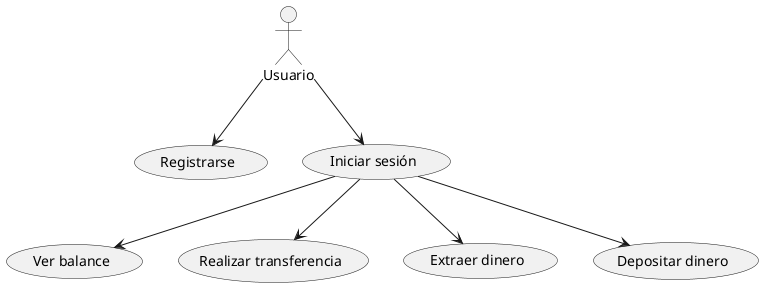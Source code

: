 @startuml UseCase

actor Usuario

usecase "Registrarse" as Registrarse
usecase "Iniciar sesión" as IniciarSesion
usecase "Ver balance" as VerBalance
usecase "Realizar transferencia" as RealizarTransferencia
usecase "Extraer dinero" as ExtraerDinero
usecase "Depositar dinero" as DepositarDinero

Usuario --> Registrarse
Usuario --> IniciarSesion 
IniciarSesion --> VerBalance 
IniciarSesion --> RealizarTransferencia 
IniciarSesion --> ExtraerDinero 
IniciarSesion --> DepositarDinero

@enduml
